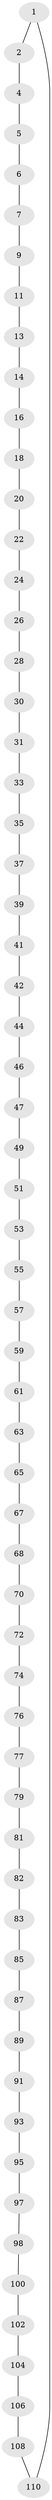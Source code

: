 // original degree distribution, {2: 1.0}
// Generated by graph-tools (version 1.1) at 2025/11/02/27/25 16:11:42]
// undirected, 62 vertices, 62 edges
graph export_dot {
graph [start="1"]
  node [color=gray90,style=filled];
  1;
  2 [super="+3"];
  4;
  5;
  6;
  7 [super="+8"];
  9 [super="+10"];
  11 [super="+12"];
  13;
  14 [super="+15"];
  16 [super="+17"];
  18 [super="+19"];
  20 [super="+21"];
  22 [super="+23"];
  24 [super="+25"];
  26 [super="+27"];
  28 [super="+29"];
  30;
  31 [super="+32"];
  33 [super="+34"];
  35 [super="+36"];
  37 [super="+38"];
  39 [super="+40"];
  41;
  42 [super="+43"];
  44 [super="+45"];
  46;
  47 [super="+48"];
  49 [super="+50"];
  51 [super="+52"];
  53 [super="+54"];
  55 [super="+56"];
  57 [super="+58"];
  59 [super="+60"];
  61 [super="+62"];
  63 [super="+64"];
  65 [super="+66"];
  67;
  68 [super="+69"];
  70 [super="+71"];
  72 [super="+73"];
  74 [super="+75"];
  76;
  77 [super="+78"];
  79 [super="+80"];
  81;
  82;
  83 [super="+84"];
  85 [super="+86"];
  87 [super="+88"];
  89 [super="+90"];
  91 [super="+92"];
  93 [super="+94"];
  95 [super="+96"];
  97;
  98 [super="+99"];
  100 [super="+101"];
  102 [super="+103"];
  104 [super="+105"];
  106 [super="+107"];
  108 [super="+109"];
  110;
  1 -- 2;
  1 -- 110;
  2 -- 4;
  4 -- 5;
  5 -- 6;
  6 -- 7;
  7 -- 9;
  9 -- 11;
  11 -- 13;
  13 -- 14;
  14 -- 16;
  16 -- 18;
  18 -- 20;
  20 -- 22;
  22 -- 24;
  24 -- 26;
  26 -- 28;
  28 -- 30;
  30 -- 31;
  31 -- 33;
  33 -- 35;
  35 -- 37;
  37 -- 39;
  39 -- 41;
  41 -- 42;
  42 -- 44;
  44 -- 46;
  46 -- 47;
  47 -- 49;
  49 -- 51;
  51 -- 53;
  53 -- 55;
  55 -- 57;
  57 -- 59;
  59 -- 61;
  61 -- 63;
  63 -- 65;
  65 -- 67;
  67 -- 68;
  68 -- 70;
  70 -- 72;
  72 -- 74;
  74 -- 76;
  76 -- 77;
  77 -- 79;
  79 -- 81;
  81 -- 82;
  82 -- 83;
  83 -- 85;
  85 -- 87;
  87 -- 89;
  89 -- 91;
  91 -- 93;
  93 -- 95;
  95 -- 97;
  97 -- 98;
  98 -- 100;
  100 -- 102;
  102 -- 104;
  104 -- 106;
  106 -- 108;
  108 -- 110;
}
